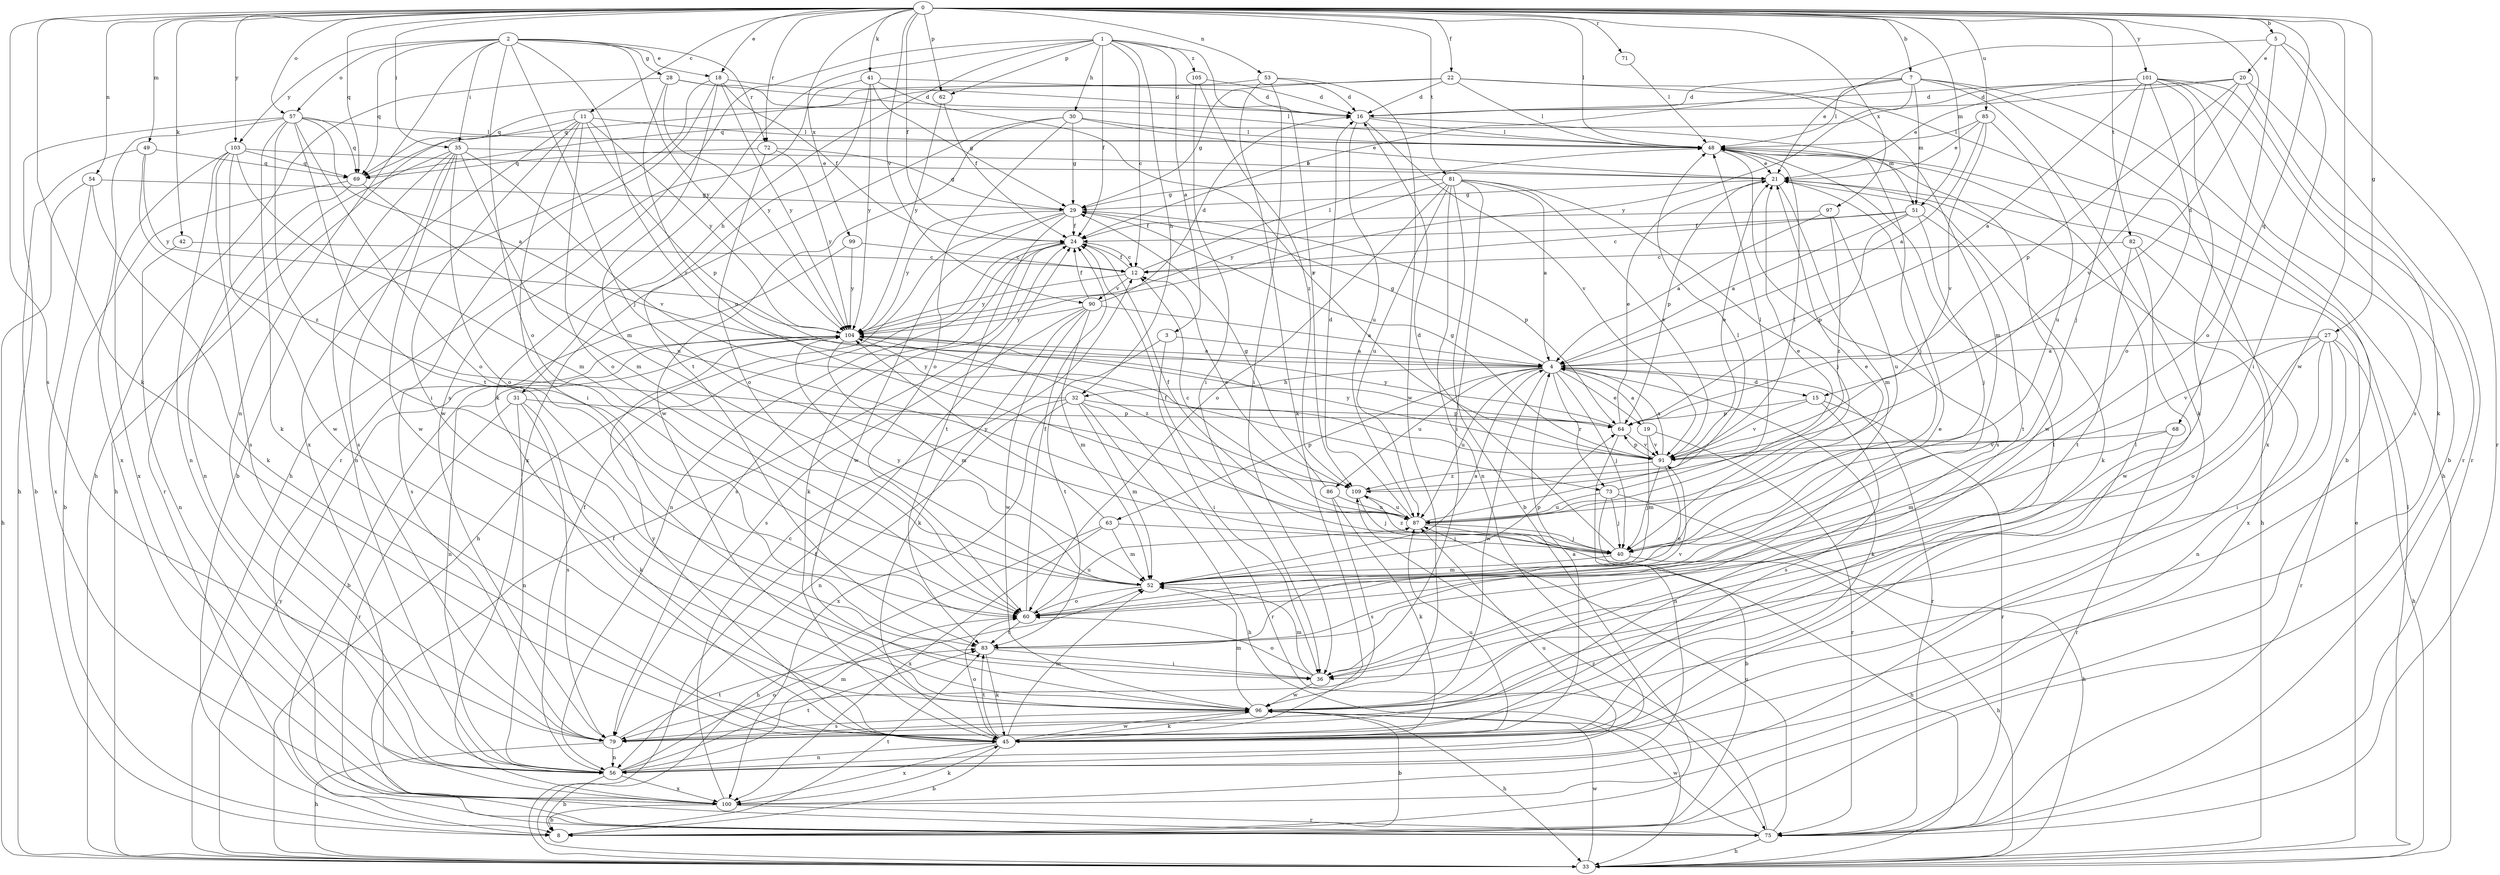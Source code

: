 strict digraph  {
0;
1;
2;
3;
4;
5;
7;
8;
11;
12;
15;
16;
18;
19;
20;
21;
22;
24;
27;
28;
29;
30;
31;
32;
33;
35;
36;
40;
41;
42;
45;
48;
49;
51;
52;
53;
54;
56;
57;
60;
62;
63;
64;
68;
69;
71;
72;
73;
75;
79;
81;
82;
83;
85;
86;
87;
90;
91;
96;
97;
99;
100;
101;
103;
104;
105;
109;
0 -> 5  [label=b];
0 -> 7  [label=b];
0 -> 11  [label=c];
0 -> 15  [label=d];
0 -> 18  [label=e];
0 -> 22  [label=f];
0 -> 24  [label=f];
0 -> 27  [label=g];
0 -> 35  [label=i];
0 -> 41  [label=k];
0 -> 42  [label=k];
0 -> 45  [label=k];
0 -> 48  [label=l];
0 -> 49  [label=m];
0 -> 51  [label=m];
0 -> 53  [label=n];
0 -> 54  [label=n];
0 -> 57  [label=o];
0 -> 62  [label=p];
0 -> 68  [label=q];
0 -> 69  [label=q];
0 -> 71  [label=r];
0 -> 72  [label=r];
0 -> 79  [label=s];
0 -> 81  [label=t];
0 -> 82  [label=t];
0 -> 85  [label=u];
0 -> 90  [label=v];
0 -> 96  [label=w];
0 -> 97  [label=x];
0 -> 99  [label=x];
0 -> 101  [label=y];
0 -> 103  [label=y];
1 -> 3  [label=a];
1 -> 12  [label=c];
1 -> 24  [label=f];
1 -> 30  [label=h];
1 -> 31  [label=h];
1 -> 32  [label=h];
1 -> 45  [label=k];
1 -> 62  [label=p];
1 -> 79  [label=s];
1 -> 105  [label=z];
1 -> 109  [label=z];
2 -> 18  [label=e];
2 -> 28  [label=g];
2 -> 35  [label=i];
2 -> 40  [label=j];
2 -> 56  [label=n];
2 -> 57  [label=o];
2 -> 60  [label=o];
2 -> 69  [label=q];
2 -> 72  [label=r];
2 -> 73  [label=r];
2 -> 103  [label=y];
2 -> 104  [label=y];
3 -> 4  [label=a];
3 -> 36  [label=i];
3 -> 83  [label=t];
4 -> 15  [label=d];
4 -> 19  [label=e];
4 -> 29  [label=g];
4 -> 32  [label=h];
4 -> 40  [label=j];
4 -> 45  [label=k];
4 -> 63  [label=p];
4 -> 73  [label=r];
4 -> 75  [label=r];
4 -> 86  [label=u];
4 -> 87  [label=u];
4 -> 96  [label=w];
5 -> 20  [label=e];
5 -> 21  [label=e];
5 -> 36  [label=i];
5 -> 60  [label=o];
5 -> 75  [label=r];
7 -> 8  [label=b];
7 -> 16  [label=d];
7 -> 24  [label=f];
7 -> 33  [label=h];
7 -> 45  [label=k];
7 -> 48  [label=l];
7 -> 51  [label=m];
7 -> 104  [label=y];
8 -> 83  [label=t];
11 -> 8  [label=b];
11 -> 33  [label=h];
11 -> 36  [label=i];
11 -> 48  [label=l];
11 -> 60  [label=o];
11 -> 64  [label=p];
11 -> 96  [label=w];
11 -> 104  [label=y];
12 -> 24  [label=f];
12 -> 48  [label=l];
12 -> 90  [label=v];
12 -> 104  [label=y];
15 -> 64  [label=p];
15 -> 75  [label=r];
15 -> 79  [label=s];
15 -> 91  [label=v];
16 -> 48  [label=l];
16 -> 51  [label=m];
16 -> 87  [label=u];
16 -> 91  [label=v];
18 -> 16  [label=d];
18 -> 24  [label=f];
18 -> 52  [label=m];
18 -> 75  [label=r];
18 -> 100  [label=x];
18 -> 104  [label=y];
19 -> 4  [label=a];
19 -> 52  [label=m];
19 -> 75  [label=r];
19 -> 91  [label=v];
20 -> 16  [label=d];
20 -> 45  [label=k];
20 -> 64  [label=p];
20 -> 69  [label=q];
20 -> 75  [label=r];
20 -> 91  [label=v];
21 -> 29  [label=g];
21 -> 33  [label=h];
21 -> 45  [label=k];
21 -> 52  [label=m];
21 -> 64  [label=p];
22 -> 16  [label=d];
22 -> 29  [label=g];
22 -> 48  [label=l];
22 -> 52  [label=m];
22 -> 69  [label=q];
22 -> 100  [label=x];
24 -> 12  [label=c];
24 -> 45  [label=k];
24 -> 56  [label=n];
24 -> 79  [label=s];
27 -> 4  [label=a];
27 -> 33  [label=h];
27 -> 36  [label=i];
27 -> 56  [label=n];
27 -> 60  [label=o];
27 -> 75  [label=r];
27 -> 91  [label=v];
28 -> 16  [label=d];
28 -> 33  [label=h];
28 -> 48  [label=l];
28 -> 87  [label=u];
28 -> 104  [label=y];
29 -> 24  [label=f];
29 -> 33  [label=h];
29 -> 64  [label=p];
29 -> 83  [label=t];
29 -> 96  [label=w];
29 -> 104  [label=y];
30 -> 21  [label=e];
30 -> 29  [label=g];
30 -> 48  [label=l];
30 -> 60  [label=o];
30 -> 96  [label=w];
30 -> 100  [label=x];
31 -> 45  [label=k];
31 -> 56  [label=n];
31 -> 64  [label=p];
31 -> 75  [label=r];
31 -> 79  [label=s];
32 -> 33  [label=h];
32 -> 52  [label=m];
32 -> 56  [label=n];
32 -> 64  [label=p];
32 -> 75  [label=r];
32 -> 100  [label=x];
32 -> 104  [label=y];
33 -> 21  [label=e];
33 -> 24  [label=f];
33 -> 48  [label=l];
33 -> 96  [label=w];
33 -> 104  [label=y];
35 -> 21  [label=e];
35 -> 52  [label=m];
35 -> 56  [label=n];
35 -> 60  [label=o];
35 -> 75  [label=r];
35 -> 79  [label=s];
35 -> 91  [label=v];
35 -> 96  [label=w];
36 -> 21  [label=e];
36 -> 52  [label=m];
36 -> 60  [label=o];
36 -> 96  [label=w];
40 -> 16  [label=d];
40 -> 21  [label=e];
40 -> 24  [label=f];
40 -> 33  [label=h];
40 -> 52  [label=m];
40 -> 109  [label=z];
41 -> 16  [label=d];
41 -> 29  [label=g];
41 -> 33  [label=h];
41 -> 83  [label=t];
41 -> 91  [label=v];
41 -> 104  [label=y];
42 -> 12  [label=c];
42 -> 56  [label=n];
45 -> 4  [label=a];
45 -> 8  [label=b];
45 -> 48  [label=l];
45 -> 52  [label=m];
45 -> 56  [label=n];
45 -> 60  [label=o];
45 -> 83  [label=t];
45 -> 87  [label=u];
45 -> 96  [label=w];
45 -> 100  [label=x];
45 -> 104  [label=y];
48 -> 21  [label=e];
48 -> 40  [label=j];
48 -> 79  [label=s];
48 -> 96  [label=w];
49 -> 8  [label=b];
49 -> 69  [label=q];
49 -> 104  [label=y];
49 -> 109  [label=z];
51 -> 4  [label=a];
51 -> 12  [label=c];
51 -> 24  [label=f];
51 -> 40  [label=j];
51 -> 64  [label=p];
51 -> 83  [label=t];
52 -> 4  [label=a];
52 -> 60  [label=o];
52 -> 64  [label=p];
52 -> 104  [label=y];
53 -> 16  [label=d];
53 -> 36  [label=i];
53 -> 45  [label=k];
53 -> 69  [label=q];
53 -> 96  [label=w];
54 -> 29  [label=g];
54 -> 33  [label=h];
54 -> 45  [label=k];
54 -> 100  [label=x];
56 -> 8  [label=b];
56 -> 24  [label=f];
56 -> 52  [label=m];
56 -> 60  [label=o];
56 -> 83  [label=t];
56 -> 87  [label=u];
56 -> 100  [label=x];
57 -> 4  [label=a];
57 -> 33  [label=h];
57 -> 36  [label=i];
57 -> 45  [label=k];
57 -> 48  [label=l];
57 -> 60  [label=o];
57 -> 69  [label=q];
57 -> 83  [label=t];
57 -> 100  [label=x];
60 -> 24  [label=f];
60 -> 83  [label=t];
60 -> 87  [label=u];
62 -> 24  [label=f];
62 -> 104  [label=y];
63 -> 33  [label=h];
63 -> 40  [label=j];
63 -> 52  [label=m];
63 -> 100  [label=x];
63 -> 104  [label=y];
64 -> 21  [label=e];
64 -> 56  [label=n];
64 -> 91  [label=v];
64 -> 104  [label=y];
68 -> 52  [label=m];
68 -> 75  [label=r];
68 -> 91  [label=v];
69 -> 8  [label=b];
69 -> 56  [label=n];
69 -> 87  [label=u];
71 -> 48  [label=l];
72 -> 29  [label=g];
72 -> 60  [label=o];
72 -> 69  [label=q];
72 -> 104  [label=y];
73 -> 8  [label=b];
73 -> 33  [label=h];
73 -> 40  [label=j];
73 -> 48  [label=l];
73 -> 87  [label=u];
75 -> 24  [label=f];
75 -> 33  [label=h];
75 -> 87  [label=u];
75 -> 96  [label=w];
75 -> 109  [label=z];
79 -> 33  [label=h];
79 -> 48  [label=l];
79 -> 56  [label=n];
79 -> 83  [label=t];
81 -> 4  [label=a];
81 -> 8  [label=b];
81 -> 29  [label=g];
81 -> 36  [label=i];
81 -> 40  [label=j];
81 -> 56  [label=n];
81 -> 60  [label=o];
81 -> 87  [label=u];
81 -> 91  [label=v];
81 -> 104  [label=y];
82 -> 12  [label=c];
82 -> 83  [label=t];
82 -> 96  [label=w];
82 -> 100  [label=x];
83 -> 36  [label=i];
83 -> 45  [label=k];
83 -> 91  [label=v];
85 -> 4  [label=a];
85 -> 21  [label=e];
85 -> 48  [label=l];
85 -> 87  [label=u];
85 -> 91  [label=v];
86 -> 29  [label=g];
86 -> 45  [label=k];
86 -> 79  [label=s];
86 -> 87  [label=u];
87 -> 12  [label=c];
87 -> 16  [label=d];
87 -> 21  [label=e];
87 -> 24  [label=f];
87 -> 33  [label=h];
87 -> 40  [label=j];
87 -> 48  [label=l];
90 -> 4  [label=a];
90 -> 16  [label=d];
90 -> 24  [label=f];
90 -> 45  [label=k];
90 -> 52  [label=m];
90 -> 79  [label=s];
90 -> 96  [label=w];
90 -> 104  [label=y];
91 -> 4  [label=a];
91 -> 21  [label=e];
91 -> 29  [label=g];
91 -> 40  [label=j];
91 -> 60  [label=o];
91 -> 64  [label=p];
91 -> 104  [label=y];
91 -> 109  [label=z];
96 -> 8  [label=b];
96 -> 33  [label=h];
96 -> 45  [label=k];
96 -> 52  [label=m];
96 -> 79  [label=s];
97 -> 4  [label=a];
97 -> 24  [label=f];
97 -> 87  [label=u];
97 -> 109  [label=z];
99 -> 12  [label=c];
99 -> 79  [label=s];
99 -> 104  [label=y];
100 -> 8  [label=b];
100 -> 12  [label=c];
100 -> 45  [label=k];
100 -> 75  [label=r];
101 -> 4  [label=a];
101 -> 8  [label=b];
101 -> 16  [label=d];
101 -> 21  [label=e];
101 -> 36  [label=i];
101 -> 40  [label=j];
101 -> 60  [label=o];
101 -> 75  [label=r];
101 -> 79  [label=s];
103 -> 21  [label=e];
103 -> 52  [label=m];
103 -> 56  [label=n];
103 -> 69  [label=q];
103 -> 79  [label=s];
103 -> 96  [label=w];
103 -> 100  [label=x];
104 -> 4  [label=a];
104 -> 8  [label=b];
104 -> 52  [label=m];
104 -> 56  [label=n];
104 -> 109  [label=z];
105 -> 16  [label=d];
105 -> 36  [label=i];
105 -> 109  [label=z];
109 -> 12  [label=c];
109 -> 40  [label=j];
109 -> 48  [label=l];
109 -> 87  [label=u];
}
